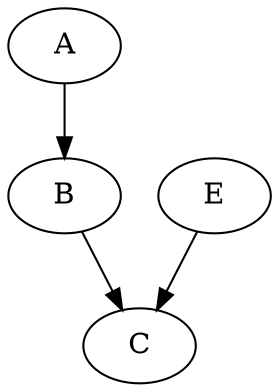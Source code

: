 digraph G {
	A [cost=10,maxnp=16];
	E [deadline=2];
	C [deadline=21];
	A -> B [cost=10];
	E -> C;
	B -> C;
}